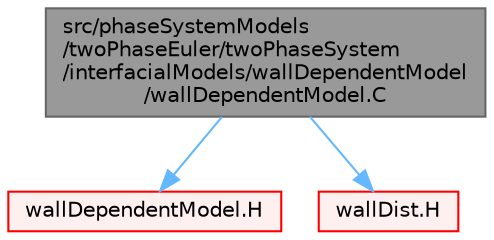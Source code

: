digraph "src/phaseSystemModels/twoPhaseEuler/twoPhaseSystem/interfacialModels/wallDependentModel/wallDependentModel.C"
{
 // LATEX_PDF_SIZE
  bgcolor="transparent";
  edge [fontname=Helvetica,fontsize=10,labelfontname=Helvetica,labelfontsize=10];
  node [fontname=Helvetica,fontsize=10,shape=box,height=0.2,width=0.4];
  Node1 [id="Node000001",label="src/phaseSystemModels\l/twoPhaseEuler/twoPhaseSystem\l/interfacialModels/wallDependentModel\l/wallDependentModel.C",height=0.2,width=0.4,color="gray40", fillcolor="grey60", style="filled", fontcolor="black",tooltip=" "];
  Node1 -> Node2 [id="edge1_Node000001_Node000002",color="steelblue1",style="solid",tooltip=" "];
  Node2 [id="Node000002",label="wallDependentModel.H",height=0.2,width=0.4,color="red", fillcolor="#FFF0F0", style="filled",URL="$twoPhaseEuler_2twoPhaseSystem_2interfacialModels_2wallDependentModel_2wallDependentModel_8H.html",tooltip=" "];
  Node1 -> Node380 [id="edge2_Node000001_Node000380",color="steelblue1",style="solid",tooltip=" "];
  Node380 [id="Node000380",label="wallDist.H",height=0.2,width=0.4,color="red", fillcolor="#FFF0F0", style="filled",URL="$wallDist_8H.html",tooltip=" "];
}
